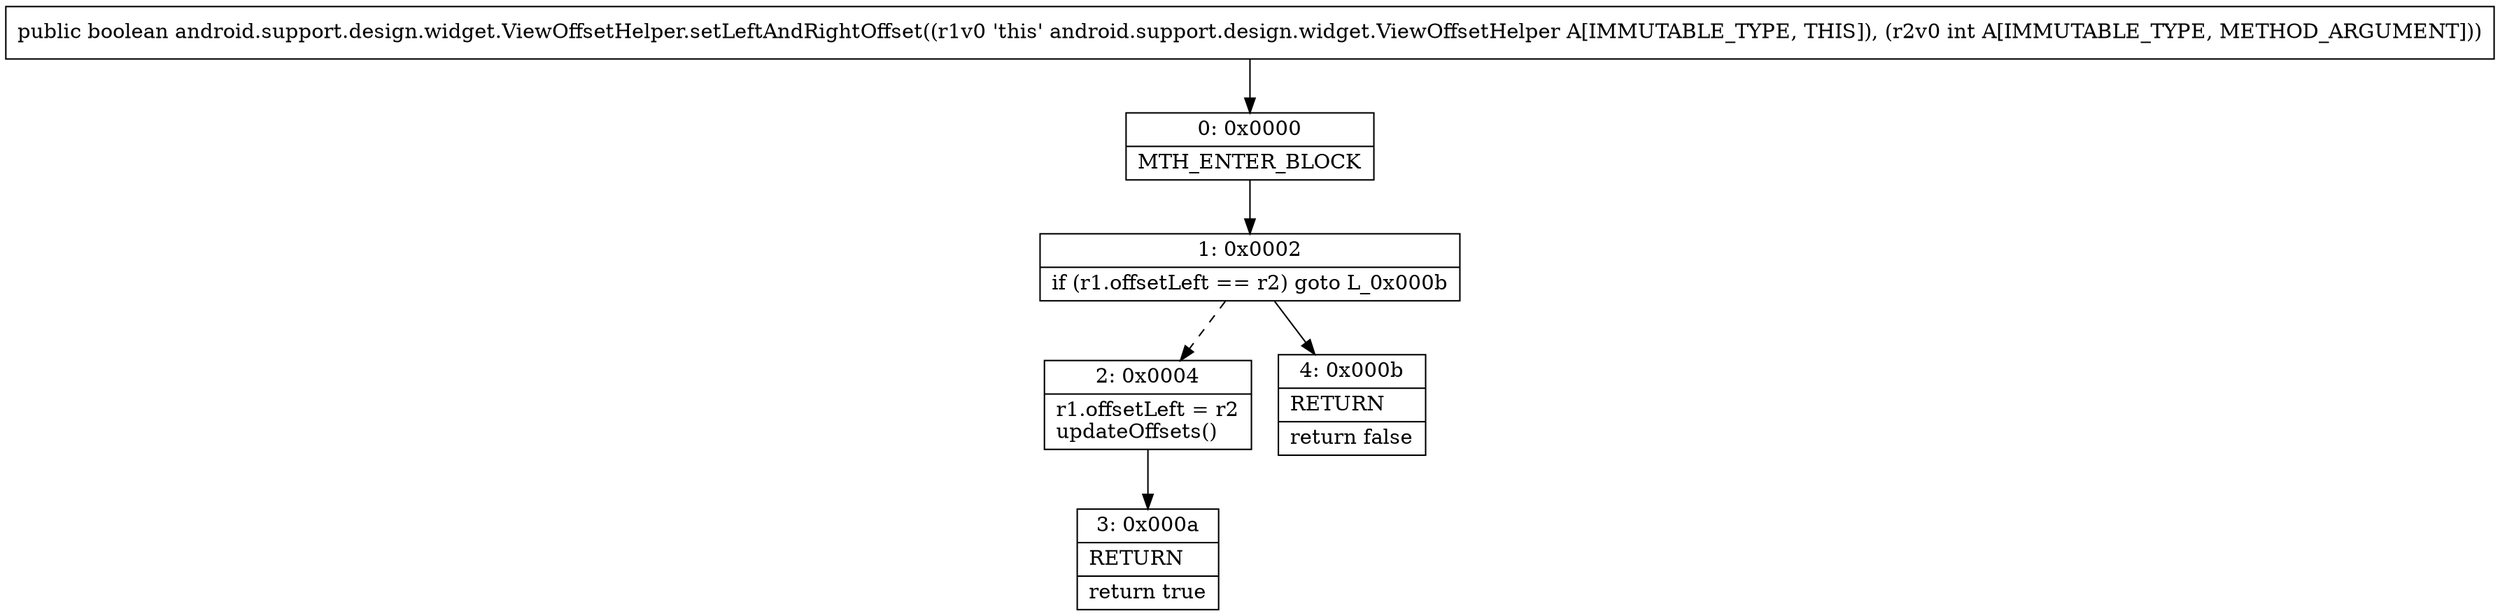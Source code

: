 digraph "CFG forandroid.support.design.widget.ViewOffsetHelper.setLeftAndRightOffset(I)Z" {
Node_0 [shape=record,label="{0\:\ 0x0000|MTH_ENTER_BLOCK\l}"];
Node_1 [shape=record,label="{1\:\ 0x0002|if (r1.offsetLeft == r2) goto L_0x000b\l}"];
Node_2 [shape=record,label="{2\:\ 0x0004|r1.offsetLeft = r2\lupdateOffsets()\l}"];
Node_3 [shape=record,label="{3\:\ 0x000a|RETURN\l|return true\l}"];
Node_4 [shape=record,label="{4\:\ 0x000b|RETURN\l|return false\l}"];
MethodNode[shape=record,label="{public boolean android.support.design.widget.ViewOffsetHelper.setLeftAndRightOffset((r1v0 'this' android.support.design.widget.ViewOffsetHelper A[IMMUTABLE_TYPE, THIS]), (r2v0 int A[IMMUTABLE_TYPE, METHOD_ARGUMENT])) }"];
MethodNode -> Node_0;
Node_0 -> Node_1;
Node_1 -> Node_2[style=dashed];
Node_1 -> Node_4;
Node_2 -> Node_3;
}

